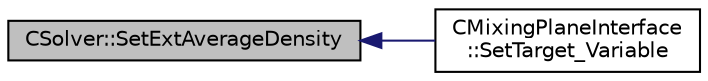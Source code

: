 digraph "CSolver::SetExtAverageDensity"
{
  edge [fontname="Helvetica",fontsize="10",labelfontname="Helvetica",labelfontsize="10"];
  node [fontname="Helvetica",fontsize="10",shape=record];
  rankdir="LR";
  Node4485 [label="CSolver::SetExtAverageDensity",height=0.2,width=0.4,color="black", fillcolor="grey75", style="filled", fontcolor="black"];
  Node4485 -> Node4486 [dir="back",color="midnightblue",fontsize="10",style="solid",fontname="Helvetica"];
  Node4486 [label="CMixingPlaneInterface\l::SetTarget_Variable",height=0.2,width=0.4,color="black", fillcolor="white", style="filled",URL="$class_c_mixing_plane_interface.html#a59dfb72cd6bff428028672e45f41fe55",tooltip="Set the variable that has been received from the target mesh into the target mesh. "];
}
